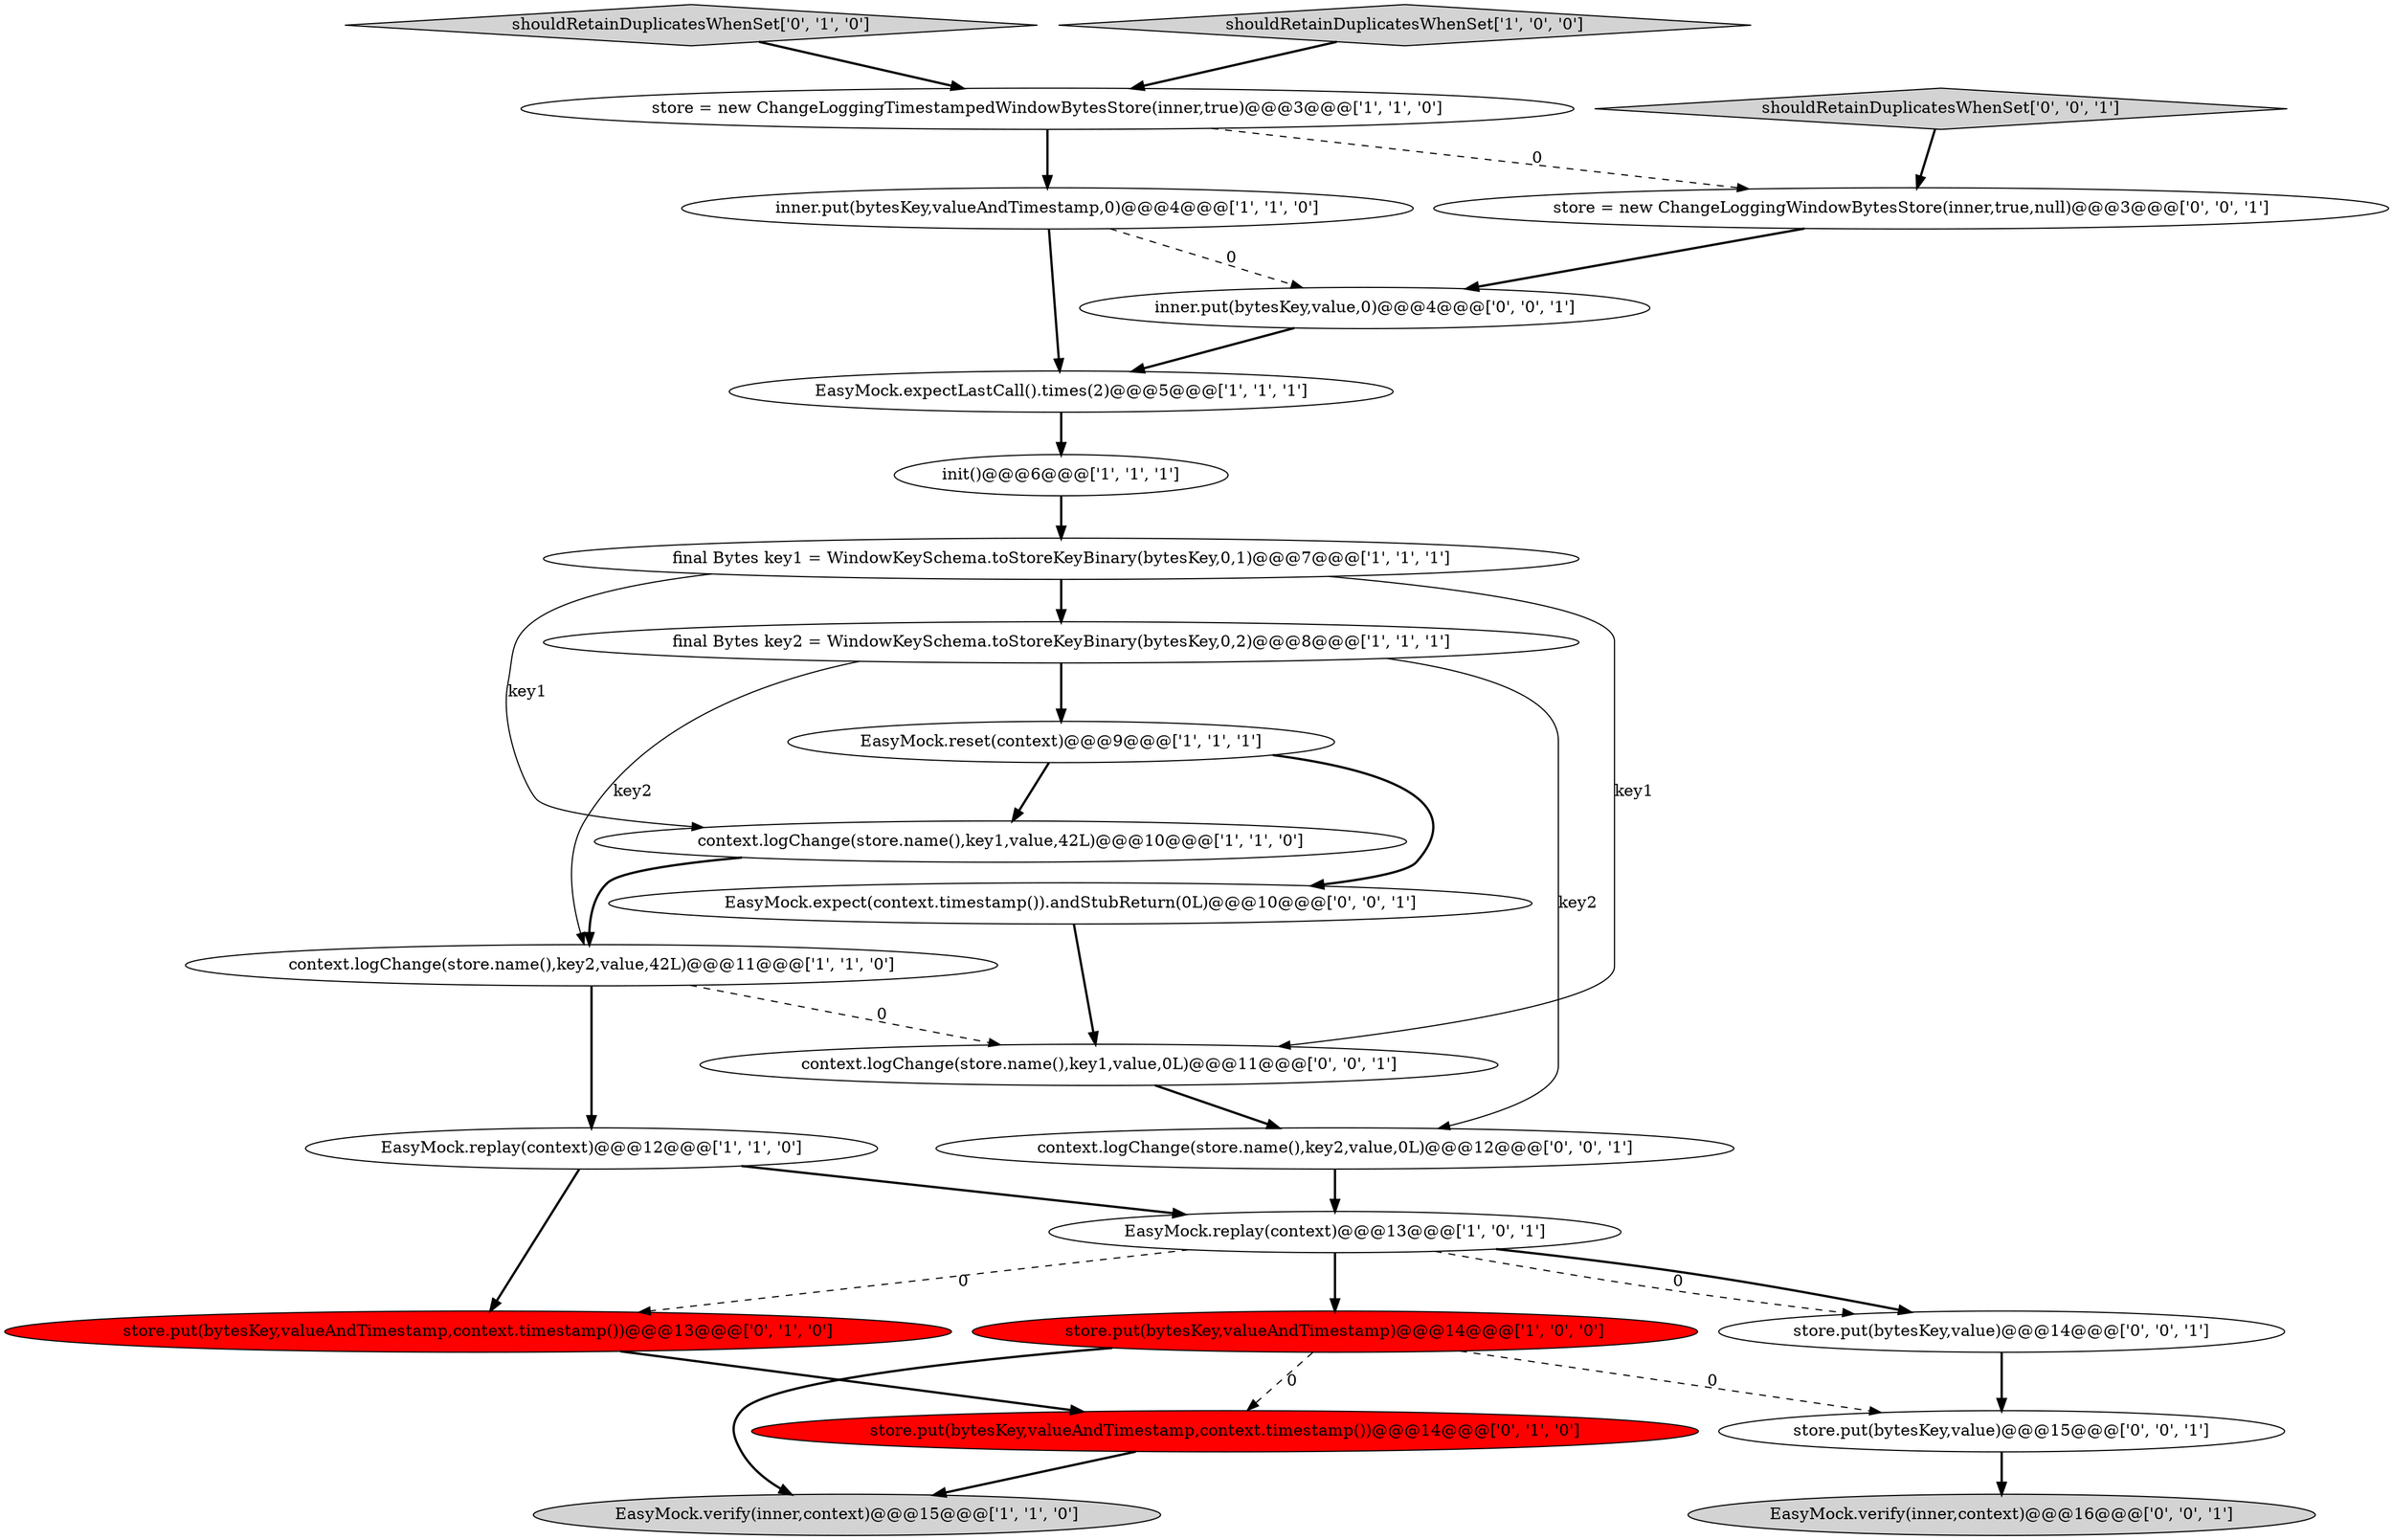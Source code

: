 digraph {
19 [style = filled, label = "EasyMock.expect(context.timestamp()).andStubReturn(0L)@@@10@@@['0', '0', '1']", fillcolor = white, shape = ellipse image = "AAA0AAABBB3BBB"];
7 [style = filled, label = "EasyMock.reset(context)@@@9@@@['1', '1', '1']", fillcolor = white, shape = ellipse image = "AAA0AAABBB1BBB"];
10 [style = filled, label = "store = new ChangeLoggingTimestampedWindowBytesStore(inner,true)@@@3@@@['1', '1', '0']", fillcolor = white, shape = ellipse image = "AAA0AAABBB1BBB"];
8 [style = filled, label = "context.logChange(store.name(),key1,value,42L)@@@10@@@['1', '1', '0']", fillcolor = white, shape = ellipse image = "AAA0AAABBB1BBB"];
11 [style = filled, label = "EasyMock.replay(context)@@@12@@@['1', '1', '0']", fillcolor = white, shape = ellipse image = "AAA0AAABBB1BBB"];
1 [style = filled, label = "store.put(bytesKey,valueAndTimestamp)@@@14@@@['1', '0', '0']", fillcolor = red, shape = ellipse image = "AAA1AAABBB1BBB"];
20 [style = filled, label = "context.logChange(store.name(),key1,value,0L)@@@11@@@['0', '0', '1']", fillcolor = white, shape = ellipse image = "AAA0AAABBB3BBB"];
14 [style = filled, label = "store.put(bytesKey,valueAndTimestamp,context.timestamp())@@@14@@@['0', '1', '0']", fillcolor = red, shape = ellipse image = "AAA1AAABBB2BBB"];
22 [style = filled, label = "store = new ChangeLoggingWindowBytesStore(inner,true,null)@@@3@@@['0', '0', '1']", fillcolor = white, shape = ellipse image = "AAA0AAABBB3BBB"];
18 [style = filled, label = "store.put(bytesKey,value)@@@15@@@['0', '0', '1']", fillcolor = white, shape = ellipse image = "AAA0AAABBB3BBB"];
16 [style = filled, label = "shouldRetainDuplicatesWhenSet['0', '1', '0']", fillcolor = lightgray, shape = diamond image = "AAA0AAABBB2BBB"];
12 [style = filled, label = "final Bytes key1 = WindowKeySchema.toStoreKeyBinary(bytesKey,0,1)@@@7@@@['1', '1', '1']", fillcolor = white, shape = ellipse image = "AAA0AAABBB1BBB"];
0 [style = filled, label = "context.logChange(store.name(),key2,value,42L)@@@11@@@['1', '1', '0']", fillcolor = white, shape = ellipse image = "AAA0AAABBB1BBB"];
9 [style = filled, label = "EasyMock.expectLastCall().times(2)@@@5@@@['1', '1', '1']", fillcolor = white, shape = ellipse image = "AAA0AAABBB1BBB"];
23 [style = filled, label = "context.logChange(store.name(),key2,value,0L)@@@12@@@['0', '0', '1']", fillcolor = white, shape = ellipse image = "AAA0AAABBB3BBB"];
21 [style = filled, label = "shouldRetainDuplicatesWhenSet['0', '0', '1']", fillcolor = lightgray, shape = diamond image = "AAA0AAABBB3BBB"];
5 [style = filled, label = "final Bytes key2 = WindowKeySchema.toStoreKeyBinary(bytesKey,0,2)@@@8@@@['1', '1', '1']", fillcolor = white, shape = ellipse image = "AAA0AAABBB1BBB"];
4 [style = filled, label = "EasyMock.replay(context)@@@13@@@['1', '0', '1']", fillcolor = white, shape = ellipse image = "AAA0AAABBB1BBB"];
13 [style = filled, label = "inner.put(bytesKey,valueAndTimestamp,0)@@@4@@@['1', '1', '0']", fillcolor = white, shape = ellipse image = "AAA0AAABBB1BBB"];
24 [style = filled, label = "EasyMock.verify(inner,context)@@@16@@@['0', '0', '1']", fillcolor = lightgray, shape = ellipse image = "AAA0AAABBB3BBB"];
25 [style = filled, label = "store.put(bytesKey,value)@@@14@@@['0', '0', '1']", fillcolor = white, shape = ellipse image = "AAA0AAABBB3BBB"];
6 [style = filled, label = "shouldRetainDuplicatesWhenSet['1', '0', '0']", fillcolor = lightgray, shape = diamond image = "AAA0AAABBB1BBB"];
2 [style = filled, label = "EasyMock.verify(inner,context)@@@15@@@['1', '1', '0']", fillcolor = lightgray, shape = ellipse image = "AAA0AAABBB1BBB"];
17 [style = filled, label = "inner.put(bytesKey,value,0)@@@4@@@['0', '0', '1']", fillcolor = white, shape = ellipse image = "AAA0AAABBB3BBB"];
15 [style = filled, label = "store.put(bytesKey,valueAndTimestamp,context.timestamp())@@@13@@@['0', '1', '0']", fillcolor = red, shape = ellipse image = "AAA1AAABBB2BBB"];
3 [style = filled, label = "init()@@@6@@@['1', '1', '1']", fillcolor = white, shape = ellipse image = "AAA0AAABBB1BBB"];
18->24 [style = bold, label=""];
5->23 [style = solid, label="key2"];
12->5 [style = bold, label=""];
15->14 [style = bold, label=""];
4->25 [style = bold, label=""];
5->0 [style = solid, label="key2"];
1->14 [style = dashed, label="0"];
16->10 [style = bold, label=""];
19->20 [style = bold, label=""];
17->9 [style = bold, label=""];
11->4 [style = bold, label=""];
25->18 [style = bold, label=""];
23->4 [style = bold, label=""];
13->17 [style = dashed, label="0"];
0->11 [style = bold, label=""];
1->18 [style = dashed, label="0"];
3->12 [style = bold, label=""];
10->22 [style = dashed, label="0"];
7->8 [style = bold, label=""];
0->20 [style = dashed, label="0"];
11->15 [style = bold, label=""];
8->0 [style = bold, label=""];
4->25 [style = dashed, label="0"];
12->8 [style = solid, label="key1"];
20->23 [style = bold, label=""];
10->13 [style = bold, label=""];
21->22 [style = bold, label=""];
4->15 [style = dashed, label="0"];
6->10 [style = bold, label=""];
22->17 [style = bold, label=""];
9->3 [style = bold, label=""];
5->7 [style = bold, label=""];
4->1 [style = bold, label=""];
1->2 [style = bold, label=""];
13->9 [style = bold, label=""];
14->2 [style = bold, label=""];
7->19 [style = bold, label=""];
12->20 [style = solid, label="key1"];
}

